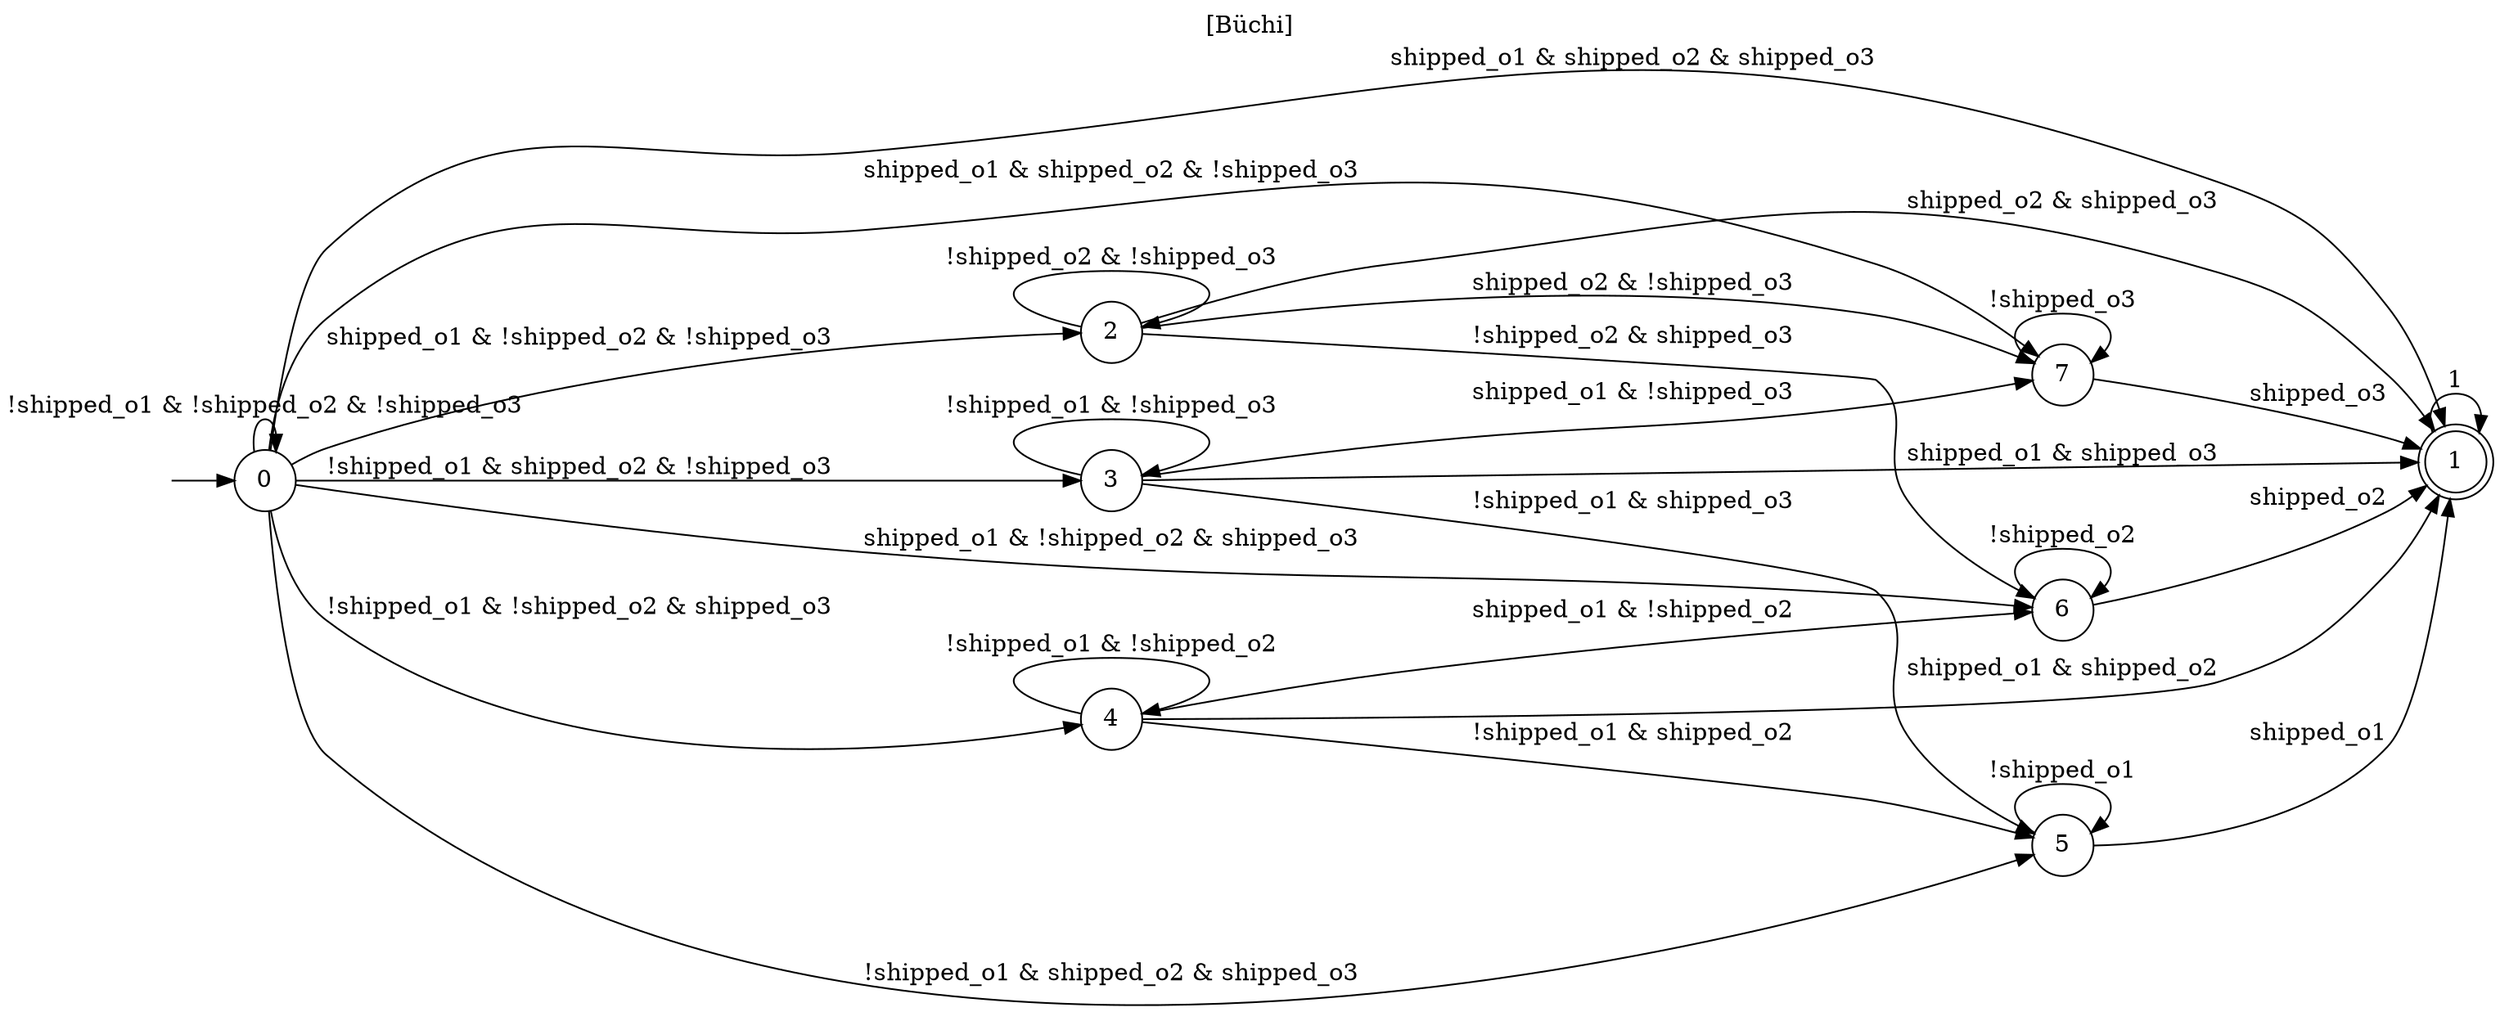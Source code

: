 digraph "" {
  rankdir=LR
  label="[Büchi]"
  labelloc="t"
  node [shape="circle"]
  I [label="", style=invis, width=0]
  I -> 0
  0 [label="0"]
  0 -> 0 [label="!shipped_o1 & !shipped_o2 & !shipped_o3"]
  0 -> 1 [label="shipped_o1 & shipped_o2 & shipped_o3"]
  0 -> 2 [label="shipped_o1 & !shipped_o2 & !shipped_o3"]
  0 -> 3 [label="!shipped_o1 & shipped_o2 & !shipped_o3"]
  0 -> 4 [label="!shipped_o1 & !shipped_o2 & shipped_o3"]
  0 -> 5 [label="!shipped_o1 & shipped_o2 & shipped_o3"]
  0 -> 6 [label="shipped_o1 & !shipped_o2 & shipped_o3"]
  0 -> 7 [label="shipped_o1 & shipped_o2 & !shipped_o3"]
  1 [label="1", peripheries=2]
  1 -> 1 [label="1"]
  2 [label="2"]
  2 -> 1 [label="shipped_o2 & shipped_o3"]
  2 -> 2 [label="!shipped_o2 & !shipped_o3"]
  2 -> 6 [label="!shipped_o2 & shipped_o3"]
  2 -> 7 [label="shipped_o2 & !shipped_o3"]
  3 [label="3"]
  3 -> 1 [label="shipped_o1 & shipped_o3"]
  3 -> 3 [label="!shipped_o1 & !shipped_o3"]
  3 -> 5 [label="!shipped_o1 & shipped_o3"]
  3 -> 7 [label="shipped_o1 & !shipped_o3"]
  4 [label="4"]
  4 -> 1 [label="shipped_o1 & shipped_o2"]
  4 -> 4 [label="!shipped_o1 & !shipped_o2"]
  4 -> 5 [label="!shipped_o1 & shipped_o2"]
  4 -> 6 [label="shipped_o1 & !shipped_o2"]
  5 [label="5"]
  5 -> 1 [label="shipped_o1"]
  5 -> 5 [label="!shipped_o1"]
  6 [label="6"]
  6 -> 1 [label="shipped_o2"]
  6 -> 6 [label="!shipped_o2"]
  7 [label="7"]
  7 -> 1 [label="shipped_o3"]
  7 -> 7 [label="!shipped_o3"]
}
